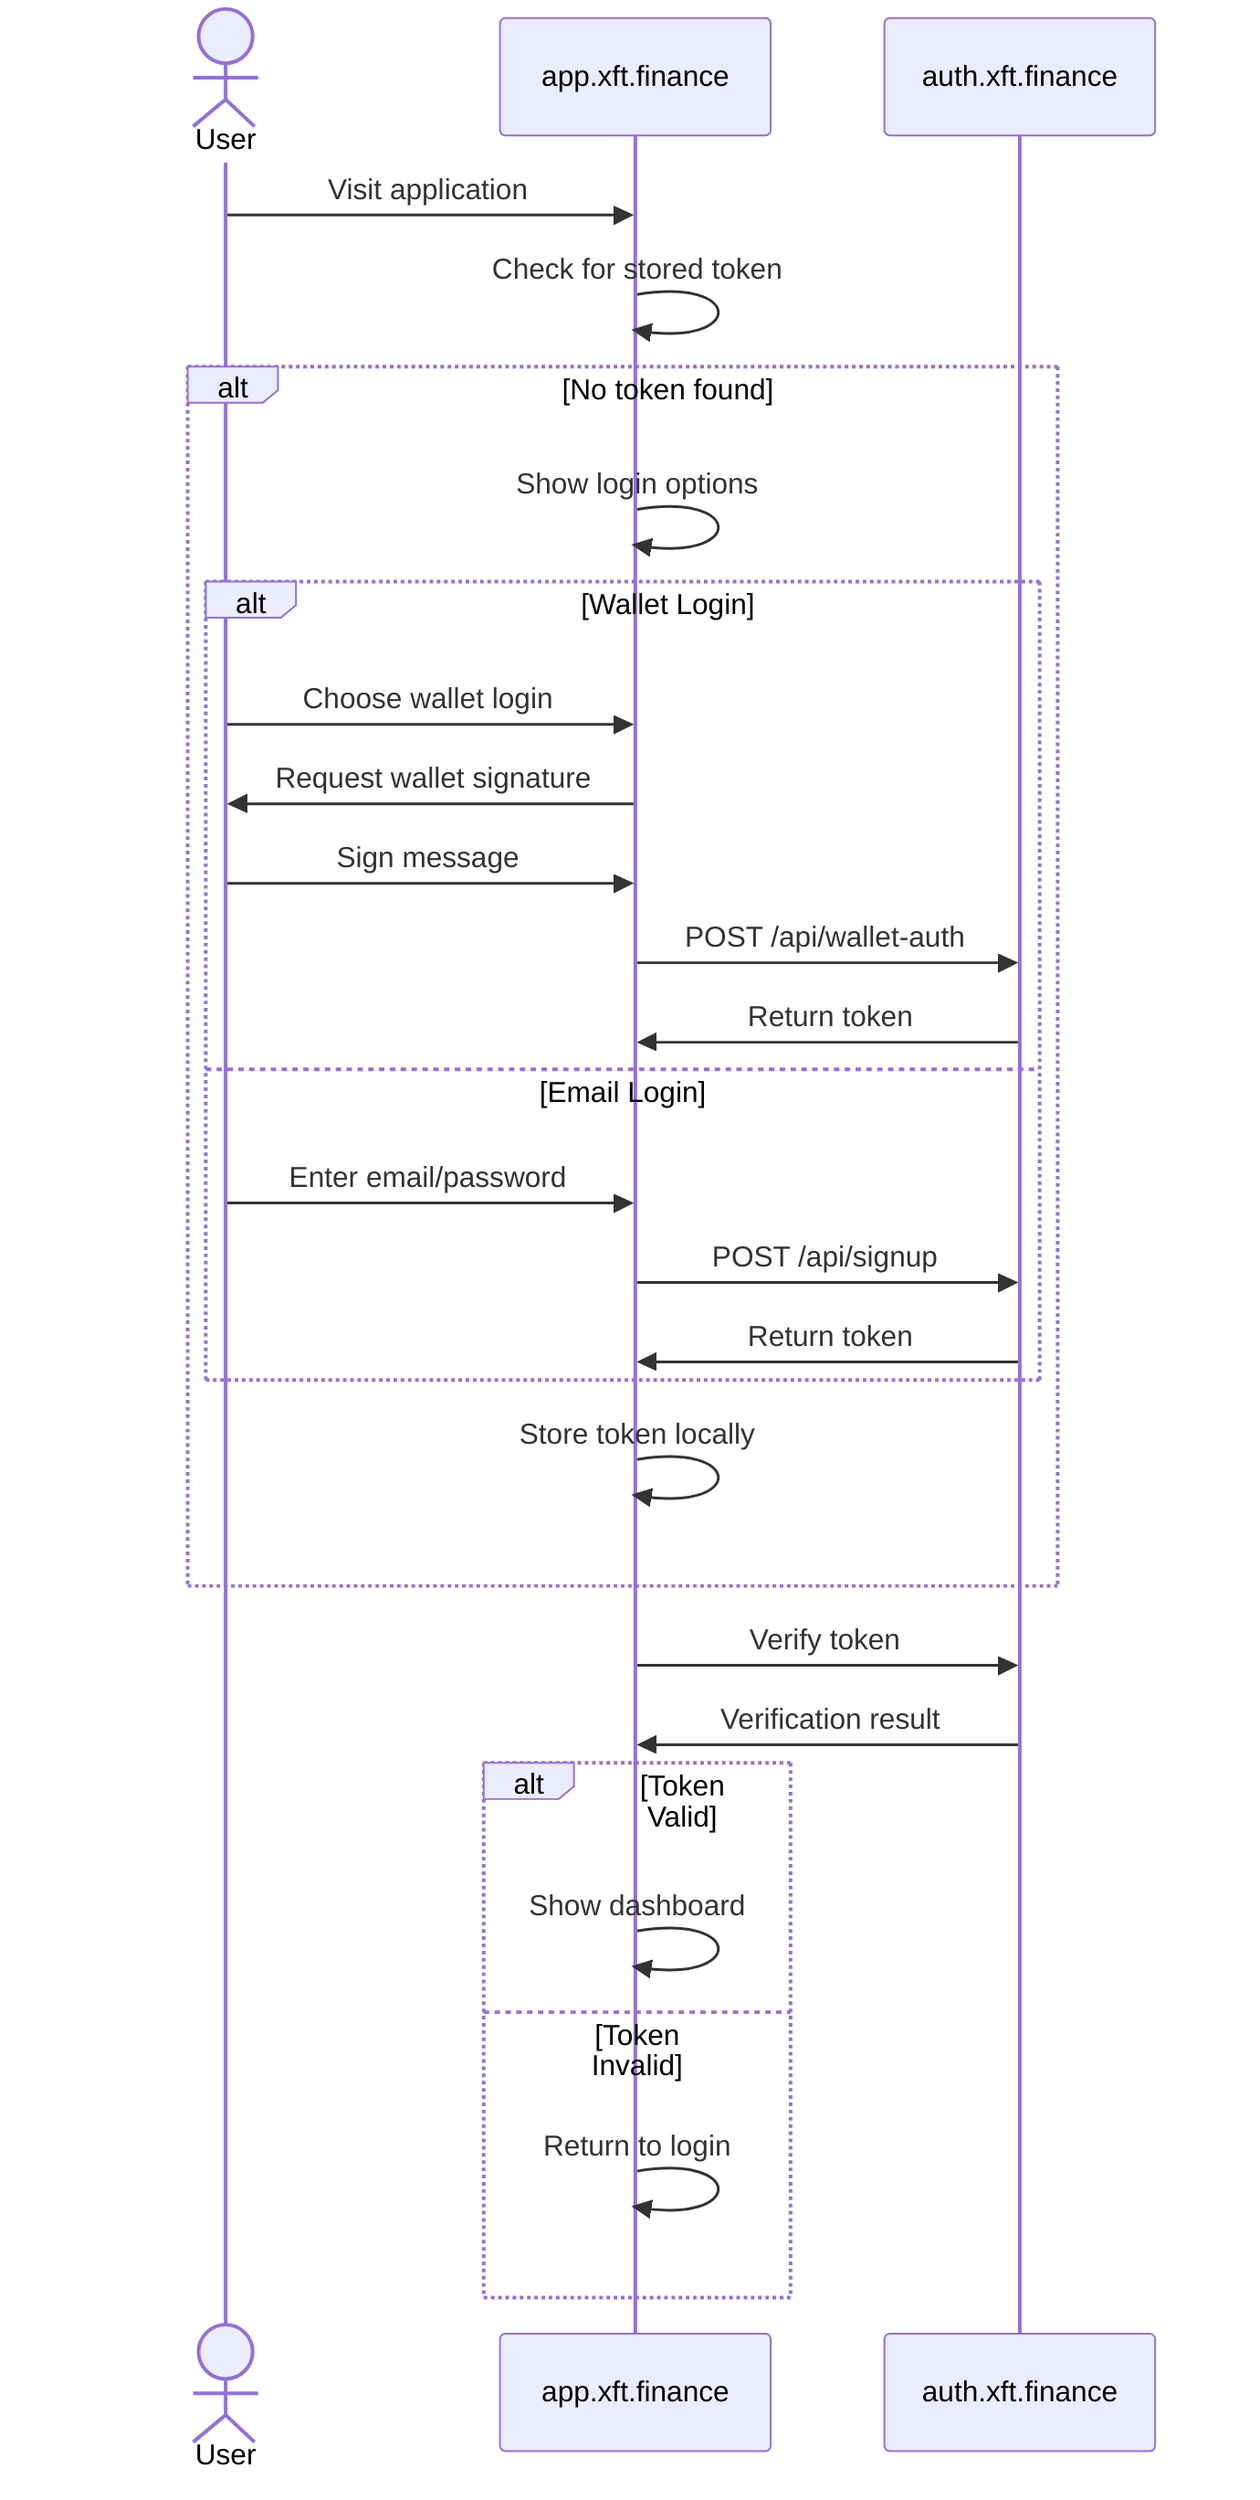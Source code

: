 sequenceDiagram
    actor User
    participant App as app.xft.finance
    participant Auth as auth.xft.finance
    
    User->>App: Visit application
    App->>App: Check for stored token
    
    alt No token found
        App->>App: Show login options
        
        alt Wallet Login
            User->>App: Choose wallet login
            App->>User: Request wallet signature
            User->>App: Sign message
            App->>Auth: POST /api/wallet-auth
            Auth->>App: Return token
        else Email Login
            User->>App: Enter email/password
            App->>Auth: POST /api/signup
            Auth->>App: Return token
        end
        
        App->>App: Store token locally
    end
    
    App->>Auth: Verify token
    Auth->>App: Verification result
    
    alt Token Valid
        App->>App: Show dashboard
    else Token Invalid
        App->>App: Return to login
    end